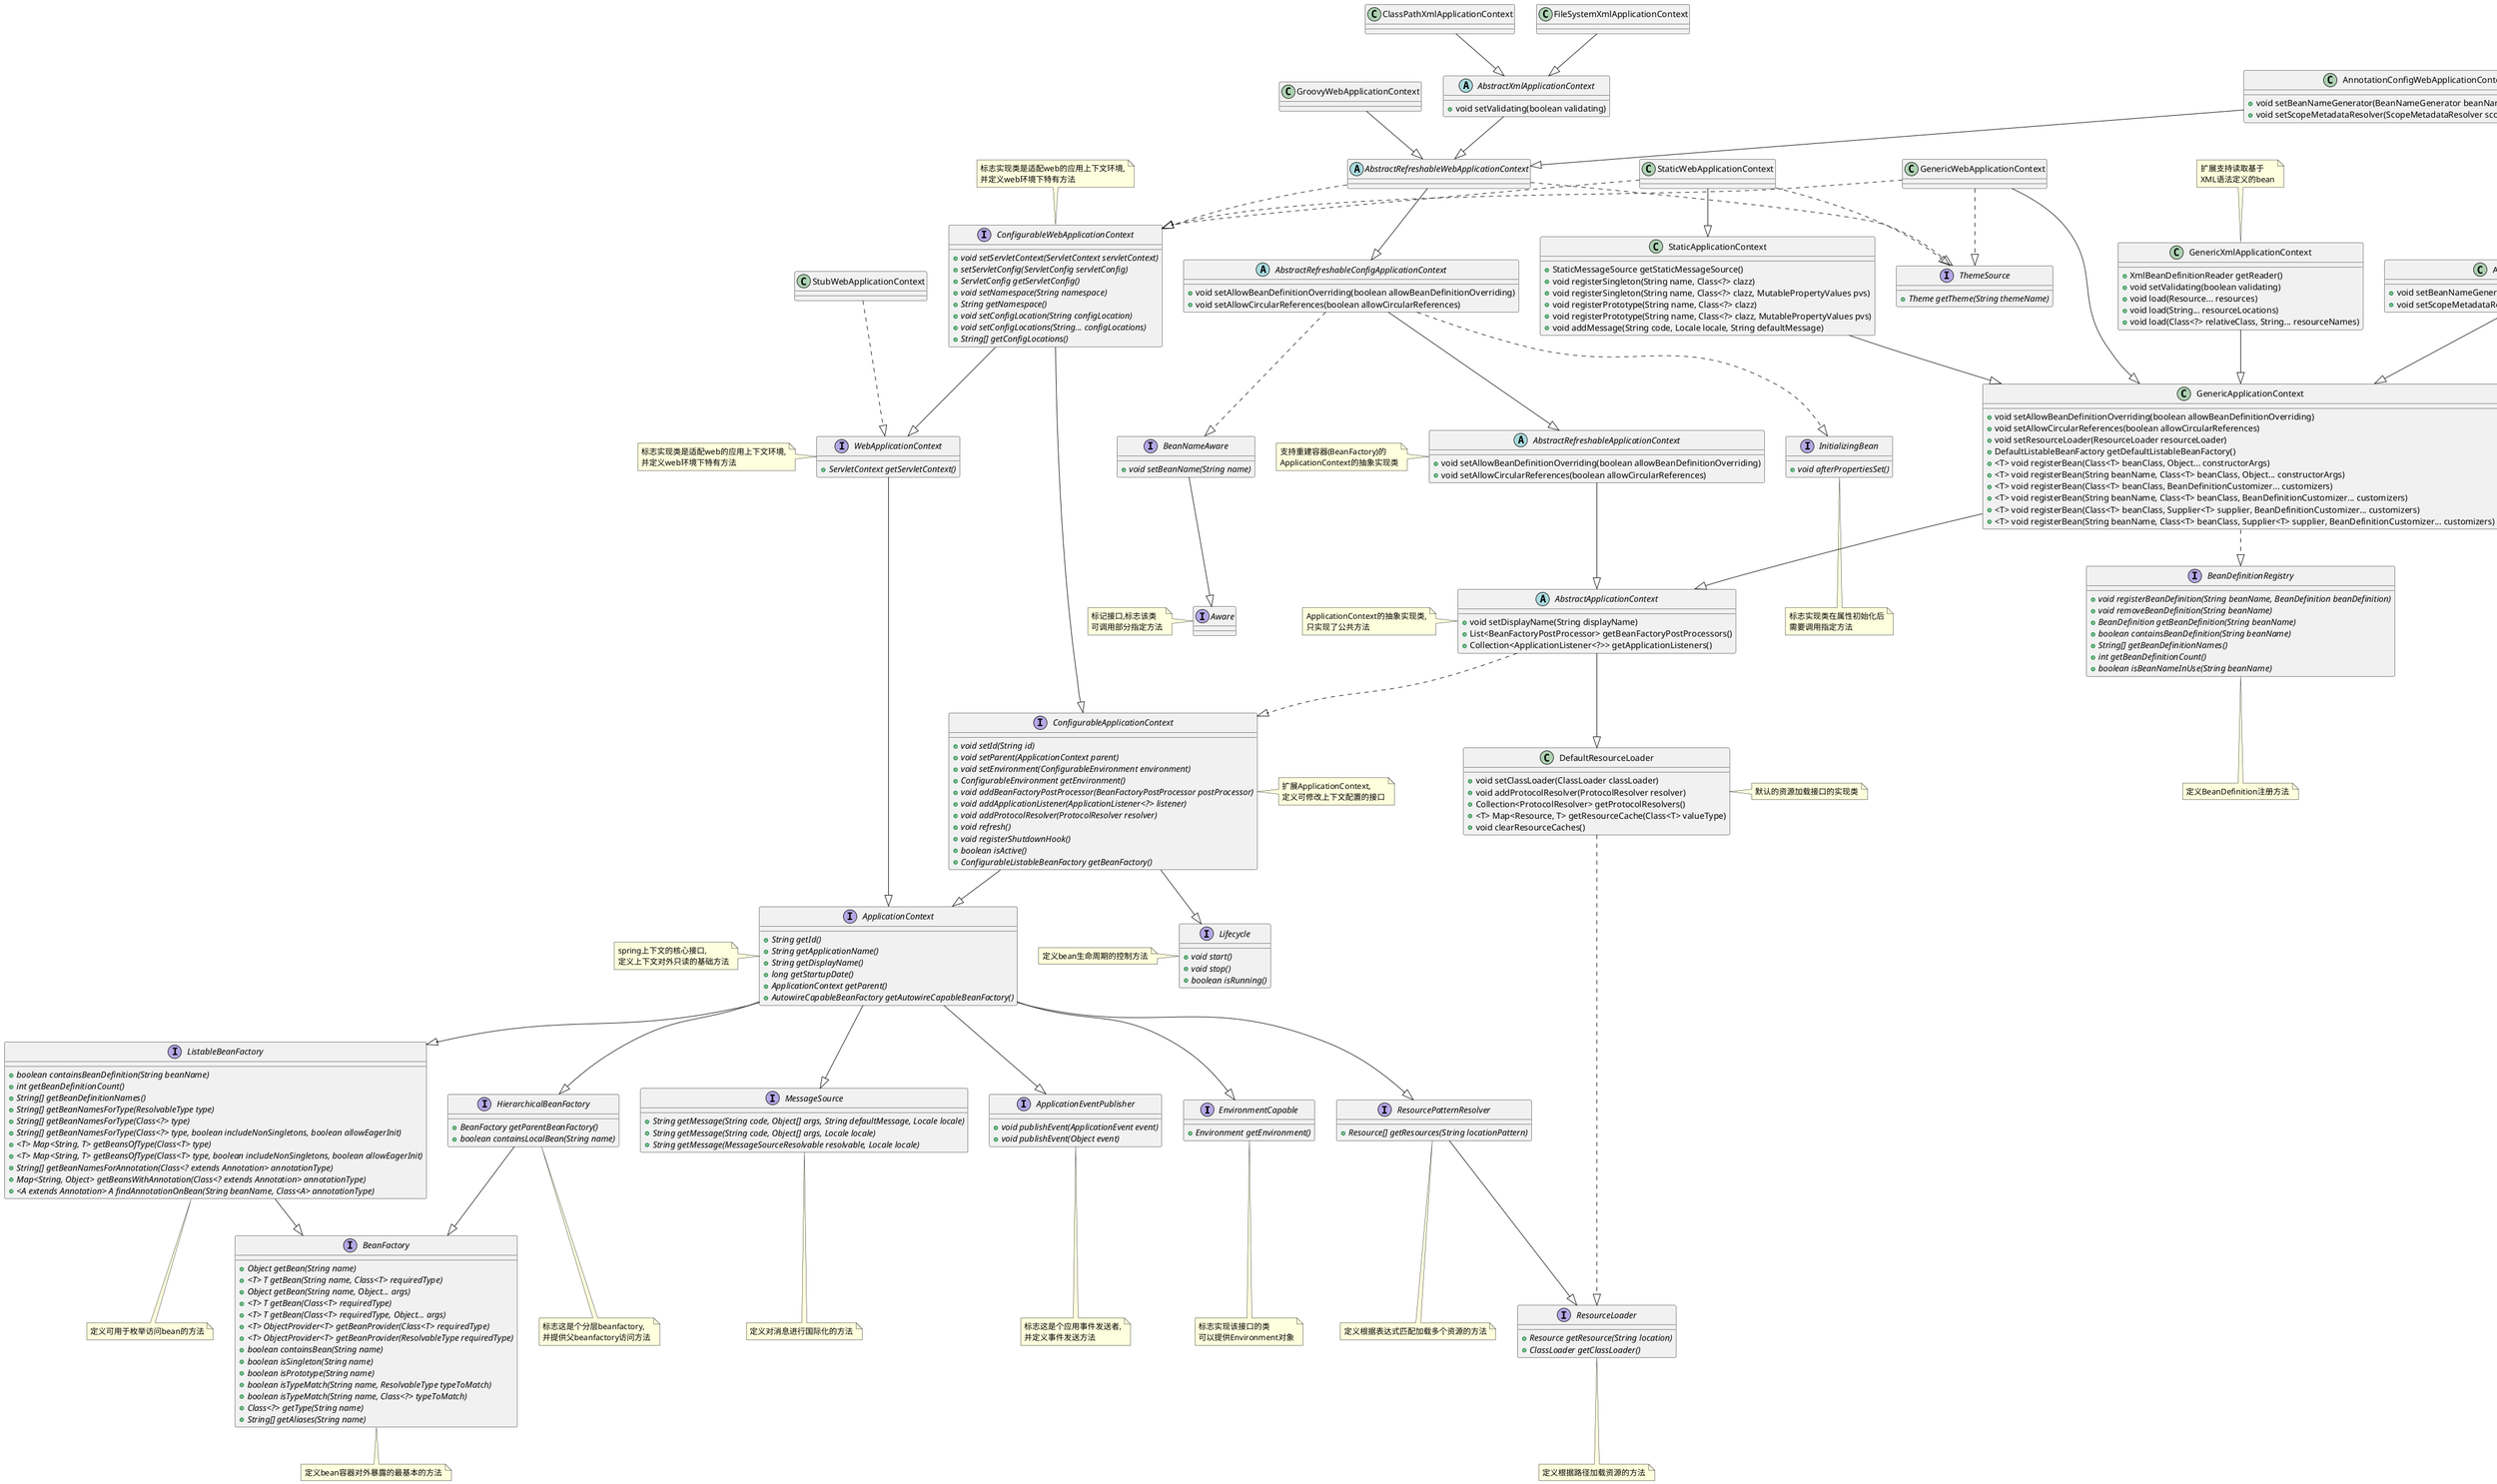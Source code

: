 @startuml
interface EnvironmentCapable {
    + {abstract} Environment getEnvironment()
}
note bottom of EnvironmentCapable: 标志实现该接口的类\n可以提供Environment对象
interface BeanFactory {
    + {abstract} Object getBean(String name)
    + {abstract} <T> T getBean(String name, Class<T> requiredType)
    + {abstract} Object getBean(String name, Object... args)
    + {abstract} <T> T getBean(Class<T> requiredType)
    + {abstract} <T> T getBean(Class<T> requiredType, Object... args)
    + {abstract} <T> ObjectProvider<T> getBeanProvider(Class<T> requiredType)
    + {abstract} <T> ObjectProvider<T> getBeanProvider(ResolvableType requiredType)
    + {abstract} boolean containsBean(String name)
    + {abstract} boolean isSingleton(String name)
    + {abstract} boolean isPrototype(String name)
    + {abstract} boolean isTypeMatch(String name, ResolvableType typeToMatch)
    + {abstract} boolean isTypeMatch(String name, Class<?> typeToMatch)
    + {abstract} Class<?> getType(String name)
    + {abstract} String[] getAliases(String name)
}
note bottom of BeanFactory: 定义bean容器对外暴露的最基本的方法
interface ListableBeanFactory {
    + {abstract} boolean containsBeanDefinition(String beanName)
    + {abstract} int getBeanDefinitionCount()
    + {abstract} String[] getBeanDefinitionNames()
    + {abstract} String[] getBeanNamesForType(ResolvableType type)
    + {abstract} String[] getBeanNamesForType(Class<?> type)
    + {abstract} String[] getBeanNamesForType(Class<?> type, boolean includeNonSingletons, boolean allowEagerInit)
    + {abstract} <T> Map<String, T> getBeansOfType(Class<T> type)
    + {abstract} <T> Map<String, T> getBeansOfType(Class<T> type, boolean includeNonSingletons, boolean allowEagerInit)
    + {abstract} String[] getBeanNamesForAnnotation(Class<? extends Annotation> annotationType)
    + {abstract} Map<String, Object> getBeansWithAnnotation(Class<? extends Annotation> annotationType)
    + {abstract} <A extends Annotation> A findAnnotationOnBean(String beanName, Class<A> annotationType)
}
note bottom of ListableBeanFactory: 定义可用于枚举访问bean的方法
interface HierarchicalBeanFactory {
    + {abstract} BeanFactory getParentBeanFactory()
    + {abstract} boolean containsLocalBean(String name)
}
note bottom of HierarchicalBeanFactory: 标志这是个分层beanfactory,\n并提供父beanfactory访问方法
interface MessageSource {
    + {abstract} String getMessage(String code, Object[] args, String defaultMessage, Locale locale)
    + {abstract} String getMessage(String code, Object[] args, Locale locale)
    + {abstract} String getMessage(MessageSourceResolvable resolvable, Locale locale)
}
note bottom of MessageSource: 定义对消息进行国际化的方法
interface ApplicationEventPublisher {
    + {abstract} void publishEvent(ApplicationEvent event)
    + {abstract} void publishEvent(Object event)
}
note bottom of ApplicationEventPublisher: 标志这是个应用事件发送者,\n并定义事件发送方法
interface ResourceLoader {
    + {abstract} Resource getResource(String location)
    + {abstract} ClassLoader getClassLoader()
}
note bottom of ResourceLoader: 定义根据路径加载资源的方法
interface ResourcePatternResolver {
    + {abstract} Resource[] getResources(String locationPattern)
}
note bottom of ResourcePatternResolver: 定义根据表达式匹配加载多个资源的方法
interface ApplicationContext {
    + {abstract} String getId()
    + {abstract} String getApplicationName()
    + {abstract} String getDisplayName()
    + {abstract} long getStartupDate()
    + {abstract} ApplicationContext getParent()
    + {abstract} AutowireCapableBeanFactory getAutowireCapableBeanFactory()
}
note left of ApplicationContext: spring上下文的核心接口,\n定义上下文对外只读的基础方法
interface ConfigurableApplicationContext {
    + {abstract} void setId(String id)
    + {abstract} void setParent(ApplicationContext parent)
    + {abstract} void setEnvironment(ConfigurableEnvironment environment)
    + {abstract} ConfigurableEnvironment getEnvironment()
    + {abstract} void addBeanFactoryPostProcessor(BeanFactoryPostProcessor postProcessor)
    + {abstract} void addApplicationListener(ApplicationListener<?> listener)
    + {abstract} void addProtocolResolver(ProtocolResolver resolver)
    + {abstract} void refresh()
    + {abstract} void registerShutdownHook()
    + {abstract} boolean isActive()
    + {abstract} ConfigurableListableBeanFactory getBeanFactory()
}
note right of ConfigurableApplicationContext: 扩展ApplicationContext,\n定义可修改上下文配置的接口
interface Lifecycle {
    + {abstract} void start()
    + {abstract} void stop()
    + {abstract} boolean isRunning()
}
note left of Lifecycle: 定义bean生命周期的控制方法
interface WebApplicationContext {
    + {abstract} ServletContext getServletContext()
}
note left of WebApplicationContext: 标志实现类是适配web的应用上下文环境,\n并定义web环境下特有方法
interface ConfigurableWebApplicationContext {
    + {abstract} void setServletContext(ServletContext servletContext)
    + {abstract} setServletConfig(ServletConfig servletConfig)
    + {abstract} ServletConfig getServletConfig()
    + {abstract} void setNamespace(String namespace)
    + {abstract} String getNamespace()
    + {abstract} void setConfigLocation(String configLocation)
    + {abstract} void setConfigLocations(String... configLocations)
    + {abstract} String[] getConfigLocations()
}
note top of ConfigurableWebApplicationContext: 标志实现类是适配web的应用上下文环境,\n并定义web环境下特有方法
abstract class AbstractApplicationContext{
    + void setDisplayName(String displayName)
    + List<BeanFactoryPostProcessor> getBeanFactoryPostProcessors()
    + Collection<ApplicationListener<?>> getApplicationListeners()
}
note left of AbstractApplicationContext: ApplicationContext的抽象实现类,\n只实现了公共方法
class DefaultResourceLoader{
    + void setClassLoader(ClassLoader classLoader)
    + void addProtocolResolver(ProtocolResolver resolver)
    + Collection<ProtocolResolver> getProtocolResolvers()
    + <T> Map<Resource, T> getResourceCache(Class<T> valueType)
    + void clearResourceCaches()
}
note right of DefaultResourceLoader: 默认的资源加载接口的实现类
abstract class AbstractRefreshableApplicationContext{
    + void setAllowBeanDefinitionOverriding(boolean allowBeanDefinitionOverriding)
    + void setAllowCircularReferences(boolean allowCircularReferences)
}
note left of AbstractRefreshableApplicationContext: 支持重建容器(BeanFactory)的\nApplicationContext的抽象实现类
abstract class AbstractRefreshableConfigApplicationContext{
    + void setAllowBeanDefinitionOverriding(boolean allowBeanDefinitionOverriding)
    + void setAllowCircularReferences(boolean allowCircularReferences)
}
interface Aware {
}
note left of Aware: 标记接口,标志该类\n可调用部分指定方法
interface BeanNameAware {
    + {abstract} void setBeanName(String name)
}
interface InitializingBean {
    + {abstract} void afterPropertiesSet()
}
note bottom of InitializingBean: 标志实现类在属性初始化后\n需要调用指定方法
abstract class AbstractRefreshableWebApplicationContext{
}
interface ThemeSource {
    + {abstract} Theme getTheme(String themeName)
}
abstract class AbstractXmlApplicationContext{
    + void setValidating(boolean validating)
}
class GenericApplicationContext{
    + void setAllowBeanDefinitionOverriding(boolean allowBeanDefinitionOverriding)
    + void setAllowCircularReferences(boolean allowCircularReferences)
    + void setResourceLoader(ResourceLoader resourceLoader)
    + DefaultListableBeanFactory getDefaultListableBeanFactory()
    + <T> void registerBean(Class<T> beanClass, Object... constructorArgs)
    + <T> void registerBean(String beanName, Class<T> beanClass, Object... constructorArgs)
    + <T> void registerBean(Class<T> beanClass, BeanDefinitionCustomizer... customizers)
    + <T> void registerBean(String beanName, Class<T> beanClass, BeanDefinitionCustomizer... customizers)
    + <T> void registerBean(Class<T> beanClass, Supplier<T> supplier, BeanDefinitionCustomizer... customizers)
    + <T> void registerBean(String beanName, Class<T> beanClass, Supplier<T> supplier, BeanDefinitionCustomizer... customizers)
}
interface BeanDefinitionRegistry {
    + {abstract} void registerBeanDefinition(String beanName, BeanDefinition beanDefinition)
    + {abstract} void removeBeanDefinition(String beanName)
    + {abstract} BeanDefinition getBeanDefinition(String beanName)
    + {abstract} boolean containsBeanDefinition(String beanName)
    + {abstract} String[] getBeanDefinitionNames()
    + {abstract} int getBeanDefinitionCount()
    + {abstract} boolean isBeanNameInUse(String beanName)
}
note bottom of BeanDefinitionRegistry: 定义BeanDefinition注册方法
class GenericGroovyApplicationContext{
    + GroovyBeanDefinitionReader getReader()
    + void load(Resource... resources)
    + void load(String... resourceLocations)
    + void load(Class<?> relativeClass, String... resourceNames)
}
class GenericWebApplicationContext{
}
note bottom of GenericGroovyApplicationContext: 扩展支持读取基于\nGroovy语法定义的bean
class GenericXmlApplicationContext{
    + XmlBeanDefinitionReader getReader()
    + void setValidating(boolean validating)
    + void load(Resource... resources)
    + void load(String... resourceLocations)
    + void load(Class<?> relativeClass, String... resourceNames)
}
note top of GenericXmlApplicationContext: 扩展支持读取基于\nXML语法定义的bean
class GroovyWebApplicationContext{
}
class AnnotationConfigApplicationContext{
    + void setBeanNameGenerator(BeanNameGenerator beanNameGenerator)
    + void setScopeMetadataResolver(ScopeMetadataResolver scopeMetadataResolver)
}
note right of AnnotationConfigApplicationContext: 扩展支持基于\n注解的bean定义
interface AnnotationConfigRegistry{
    + {abstract} void register(Class<?>... annotatedClasses)
    + {abstract} void scan(String... basePackages)
}
class AnnotationConfigWebApplicationContext{
    + void setBeanNameGenerator(BeanNameGenerator beanNameGenerator)
    + void setScopeMetadataResolver(ScopeMetadataResolver scopeMetadataResolver)
}
class ClassPathXmlApplicationContext{
}
class FileSystemXmlApplicationContext{
}
class ResourceAdapterApplicationContext{
}
note bottom of ResourceAdapterApplicationContext: 扩展支持读取基于\nJCA定义的bean
class StaticApplicationContext{
    + StaticMessageSource getStaticMessageSource()
    + void registerSingleton(String name, Class<?> clazz)
    + void registerSingleton(String name, Class<?> clazz, MutablePropertyValues pvs)
    + void registerPrototype(String name, Class<?> clazz)
    + void registerPrototype(String name, Class<?> clazz, MutablePropertyValues pvs)
    + void addMessage(String code, Locale locale, String defaultMessage)
}
class StaticWebApplicationContext{
}
class StubWebApplicationContext{
}
ListableBeanFactory--|>BeanFactory
HierarchicalBeanFactory--|>BeanFactory
ApplicationContext--|>EnvironmentCapable
ApplicationContext--|>ListableBeanFactory
ApplicationContext--|>HierarchicalBeanFactory
ApplicationContext--|>ApplicationEventPublisher
ApplicationContext--|>MessageSource
ApplicationContext--|>ResourcePatternResolver
ResourcePatternResolver--|>ResourceLoader
ConfigurableApplicationContext--|>ApplicationContext
ConfigurableApplicationContext--|>Lifecycle
WebApplicationContext--|>ApplicationContext
ConfigurableWebApplicationContext--|>WebApplicationContext
ConfigurableWebApplicationContext--|>ConfigurableApplicationContext
AbstractApplicationContext..|>ConfigurableApplicationContext
AbstractApplicationContext--|>DefaultResourceLoader
DefaultResourceLoader..|>ResourceLoader
AbstractRefreshableApplicationContext--|>AbstractApplicationContext
AbstractRefreshableConfigApplicationContext--|>AbstractRefreshableApplicationContext
BeanNameAware--|>Aware
AbstractRefreshableConfigApplicationContext..|>BeanNameAware
AbstractRefreshableConfigApplicationContext..|>InitializingBean
AbstractRefreshableWebApplicationContext--|>AbstractRefreshableConfigApplicationContext
AbstractRefreshableWebApplicationContext..|>ConfigurableWebApplicationContext
AbstractRefreshableWebApplicationContext..|>ThemeSource
AbstractXmlApplicationContext--|>AbstractRefreshableWebApplicationContext
GenericApplicationContext--|>AbstractApplicationContext
GenericApplicationContext..|>BeanDefinitionRegistry
GenericGroovyApplicationContext--|>GenericApplicationContext
GenericWebApplicationContext--|>GenericApplicationContext
GenericWebApplicationContext..|>ConfigurableWebApplicationContext
GenericWebApplicationContext..|>ThemeSource
GenericXmlApplicationContext--|>GenericApplicationContext
GroovyWebApplicationContext--|>AbstractRefreshableWebApplicationContext
AnnotationConfigApplicationContext--|>GenericApplicationContext
AnnotationConfigApplicationContext..|>AnnotationConfigRegistry
AnnotationConfigWebApplicationContext--|>AbstractRefreshableWebApplicationContext
AnnotationConfigWebApplicationContext..|>AnnotationConfigRegistry
ClassPathXmlApplicationContext--|>AbstractXmlApplicationContext
FileSystemXmlApplicationContext--|>AbstractXmlApplicationContext
ResourceAdapterApplicationContext--|>GenericApplicationContext
StaticApplicationContext--|>GenericApplicationContext
StaticWebApplicationContext--|>StaticApplicationContext
StaticWebApplicationContext..|>ConfigurableWebApplicationContext
StaticWebApplicationContext..|>ThemeSource
StubWebApplicationContext..|>WebApplicationContext
@enduml